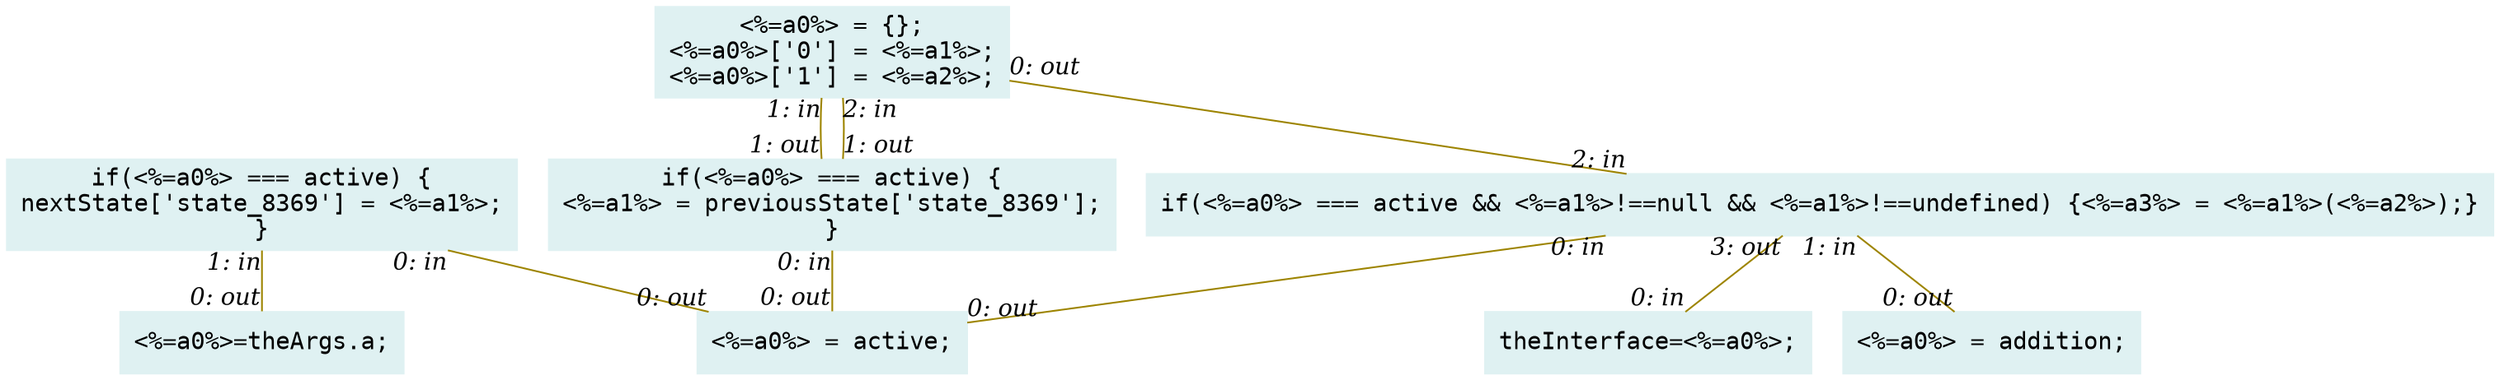 digraph g{node_8345 [shape="box", style="filled", color="#dff1f2", fontname="Courier", label="<%=a0%>=theArgs.a;
" ]
node_8347 [shape="box", style="filled", color="#dff1f2", fontname="Courier", label="theInterface=<%=a0%>;
" ]
node_8356 [shape="box", style="filled", color="#dff1f2", fontname="Courier", label="<%=a0%> = active;
" ]
node_8362 [shape="box", style="filled", color="#dff1f2", fontname="Courier", label="<%=a0%> = addition;
" ]
node_8364 [shape="box", style="filled", color="#dff1f2", fontname="Courier", label="if(<%=a0%> === active && <%=a1%>!==null && <%=a1%>!==undefined) {<%=a3%> = <%=a1%>(<%=a2%>);}
" ]
node_8370 [shape="box", style="filled", color="#dff1f2", fontname="Courier", label="if(<%=a0%> === active) {
<%=a1%> = previousState['state_8369'];
}
" ]
node_8374 [shape="box", style="filled", color="#dff1f2", fontname="Courier", label="if(<%=a0%> === active) {
nextState['state_8369'] = <%=a1%>;
}
" ]
node_8377 [shape="box", style="filled", color="#dff1f2", fontname="Courier", label="<%=a0%> = {};
<%=a0%>['0'] = <%=a1%>;
<%=a0%>['1'] = <%=a2%>;
" ]
node_8364 -> node_8356 [dir=none, arrowHead=none, fontname="Times-Italic", arrowsize=1, color="#9d8400", label="",  headlabel="0: out", taillabel="0: in" ]
node_8364 -> node_8362 [dir=none, arrowHead=none, fontname="Times-Italic", arrowsize=1, color="#9d8400", label="",  headlabel="0: out", taillabel="1: in" ]
node_8364 -> node_8347 [dir=none, arrowHead=none, fontname="Times-Italic", arrowsize=1, color="#9d8400", label="",  headlabel="0: in", taillabel="3: out" ]
node_8370 -> node_8356 [dir=none, arrowHead=none, fontname="Times-Italic", arrowsize=1, color="#9d8400", label="",  headlabel="0: out", taillabel="0: in" ]
node_8374 -> node_8356 [dir=none, arrowHead=none, fontname="Times-Italic", arrowsize=1, color="#9d8400", label="",  headlabel="0: out", taillabel="0: in" ]
node_8374 -> node_8345 [dir=none, arrowHead=none, fontname="Times-Italic", arrowsize=1, color="#9d8400", label="",  headlabel="0: out", taillabel="1: in" ]
node_8377 -> node_8364 [dir=none, arrowHead=none, fontname="Times-Italic", arrowsize=1, color="#9d8400", label="",  headlabel="2: in", taillabel="0: out" ]
node_8377 -> node_8370 [dir=none, arrowHead=none, fontname="Times-Italic", arrowsize=1, color="#9d8400", label="",  headlabel="1: out", taillabel="1: in" ]
node_8377 -> node_8370 [dir=none, arrowHead=none, fontname="Times-Italic", arrowsize=1, color="#9d8400", label="",  headlabel="1: out", taillabel="2: in" ]
}